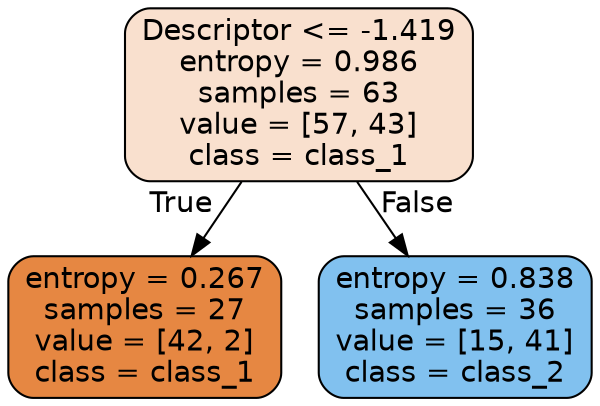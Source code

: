 digraph Tree {
node [shape=box, style="filled, rounded", color="black", fontname="helvetica"] ;
edge [fontname="helvetica"] ;
0 [label="Descriptor <= -1.419\nentropy = 0.986\nsamples = 63\nvalue = [57, 43]\nclass = class_1", fillcolor="#f9e0ce"] ;
1 [label="entropy = 0.267\nsamples = 27\nvalue = [42, 2]\nclass = class_1", fillcolor="#e68742"] ;
0 -> 1 [labeldistance=2.5, labelangle=45, headlabel="True"] ;
2 [label="entropy = 0.838\nsamples = 36\nvalue = [15, 41]\nclass = class_2", fillcolor="#81c1ef"] ;
0 -> 2 [labeldistance=2.5, labelangle=-45, headlabel="False"] ;
}